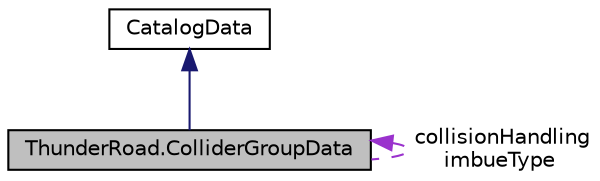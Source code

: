 digraph "ThunderRoad.ColliderGroupData"
{
 // LATEX_PDF_SIZE
  edge [fontname="Helvetica",fontsize="10",labelfontname="Helvetica",labelfontsize="10"];
  node [fontname="Helvetica",fontsize="10",shape=record];
  Node1 [label="ThunderRoad.ColliderGroupData",height=0.2,width=0.4,color="black", fillcolor="grey75", style="filled", fontcolor="black",tooltip="Class ColliderGroupData. Implements the ThunderRoad.CatalogData"];
  Node2 -> Node1 [dir="back",color="midnightblue",fontsize="10",style="solid",fontname="Helvetica"];
  Node2 [label="CatalogData",height=0.2,width=0.4,color="black", fillcolor="white", style="filled",URL="$class_thunder_road_1_1_catalog_data.html",tooltip="Class CatalogData."];
  Node1 -> Node1 [dir="back",color="darkorchid3",fontsize="10",style="dashed",label=" collisionHandling\nimbueType" ,fontname="Helvetica"];
}

